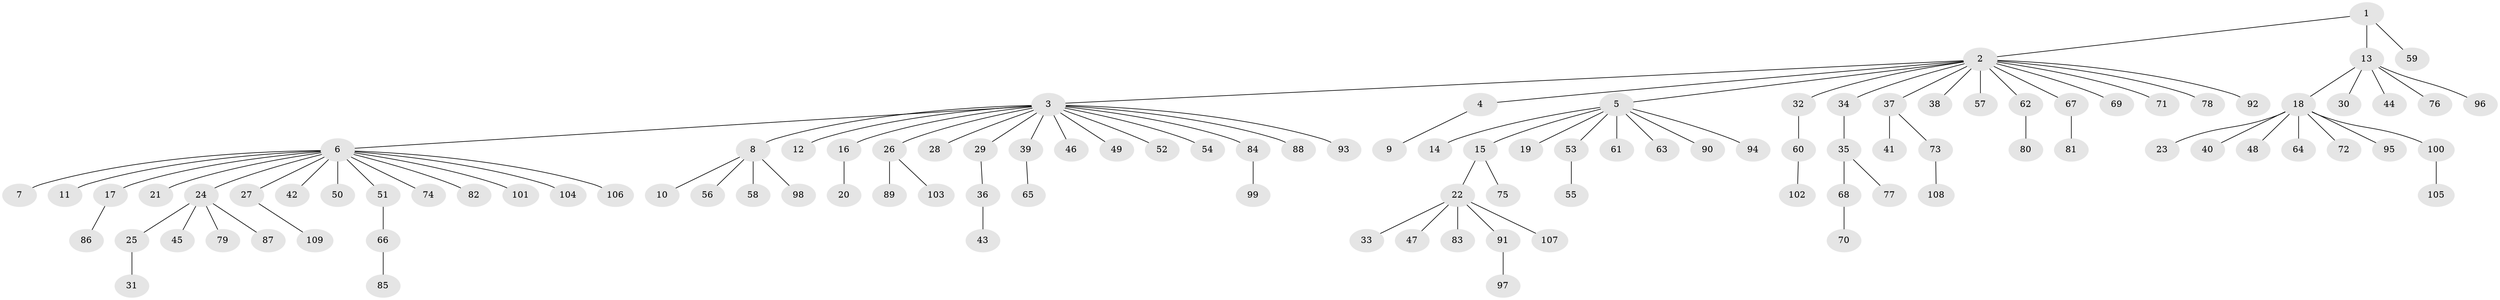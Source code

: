 // coarse degree distribution, {2: 0.10112359550561797, 15: 0.02247191011235955, 17: 0.011235955056179775, 8: 0.011235955056179775, 1: 0.7640449438202247, 4: 0.02247191011235955, 5: 0.011235955056179775, 3: 0.033707865168539325, 7: 0.011235955056179775, 6: 0.011235955056179775}
// Generated by graph-tools (version 1.1) at 2025/23/03/03/25 07:23:54]
// undirected, 109 vertices, 108 edges
graph export_dot {
graph [start="1"]
  node [color=gray90,style=filled];
  1;
  2;
  3;
  4;
  5;
  6;
  7;
  8;
  9;
  10;
  11;
  12;
  13;
  14;
  15;
  16;
  17;
  18;
  19;
  20;
  21;
  22;
  23;
  24;
  25;
  26;
  27;
  28;
  29;
  30;
  31;
  32;
  33;
  34;
  35;
  36;
  37;
  38;
  39;
  40;
  41;
  42;
  43;
  44;
  45;
  46;
  47;
  48;
  49;
  50;
  51;
  52;
  53;
  54;
  55;
  56;
  57;
  58;
  59;
  60;
  61;
  62;
  63;
  64;
  65;
  66;
  67;
  68;
  69;
  70;
  71;
  72;
  73;
  74;
  75;
  76;
  77;
  78;
  79;
  80;
  81;
  82;
  83;
  84;
  85;
  86;
  87;
  88;
  89;
  90;
  91;
  92;
  93;
  94;
  95;
  96;
  97;
  98;
  99;
  100;
  101;
  102;
  103;
  104;
  105;
  106;
  107;
  108;
  109;
  1 -- 2;
  1 -- 13;
  1 -- 59;
  2 -- 3;
  2 -- 4;
  2 -- 5;
  2 -- 32;
  2 -- 34;
  2 -- 37;
  2 -- 38;
  2 -- 57;
  2 -- 62;
  2 -- 67;
  2 -- 69;
  2 -- 71;
  2 -- 78;
  2 -- 92;
  3 -- 6;
  3 -- 8;
  3 -- 12;
  3 -- 16;
  3 -- 26;
  3 -- 28;
  3 -- 29;
  3 -- 39;
  3 -- 46;
  3 -- 49;
  3 -- 52;
  3 -- 54;
  3 -- 84;
  3 -- 88;
  3 -- 93;
  4 -- 9;
  5 -- 14;
  5 -- 15;
  5 -- 19;
  5 -- 53;
  5 -- 61;
  5 -- 63;
  5 -- 90;
  5 -- 94;
  6 -- 7;
  6 -- 11;
  6 -- 17;
  6 -- 21;
  6 -- 24;
  6 -- 27;
  6 -- 42;
  6 -- 50;
  6 -- 51;
  6 -- 74;
  6 -- 82;
  6 -- 101;
  6 -- 104;
  6 -- 106;
  8 -- 10;
  8 -- 56;
  8 -- 58;
  8 -- 98;
  13 -- 18;
  13 -- 30;
  13 -- 44;
  13 -- 76;
  13 -- 96;
  15 -- 22;
  15 -- 75;
  16 -- 20;
  17 -- 86;
  18 -- 23;
  18 -- 40;
  18 -- 48;
  18 -- 64;
  18 -- 72;
  18 -- 95;
  18 -- 100;
  22 -- 33;
  22 -- 47;
  22 -- 83;
  22 -- 91;
  22 -- 107;
  24 -- 25;
  24 -- 45;
  24 -- 79;
  24 -- 87;
  25 -- 31;
  26 -- 89;
  26 -- 103;
  27 -- 109;
  29 -- 36;
  32 -- 60;
  34 -- 35;
  35 -- 68;
  35 -- 77;
  36 -- 43;
  37 -- 41;
  37 -- 73;
  39 -- 65;
  51 -- 66;
  53 -- 55;
  60 -- 102;
  62 -- 80;
  66 -- 85;
  67 -- 81;
  68 -- 70;
  73 -- 108;
  84 -- 99;
  91 -- 97;
  100 -- 105;
}
